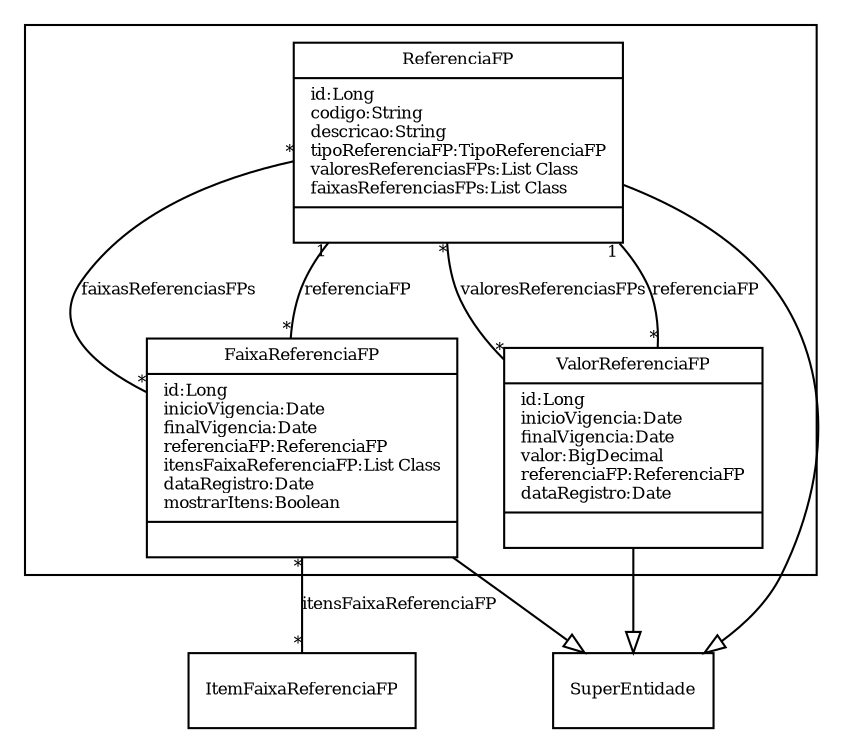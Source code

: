 digraph G{
fontname = "Times-Roman"
fontsize = 8

node [
        fontname = "Times-Roman"
        fontsize = 8
        shape = "record"
]

edge [
        fontname = "Times-Roman"
        fontsize = 8
]

subgraph clusterREFERENCIAS_FP
{
ReferenciaFP [label = "{ReferenciaFP|id:Long\lcodigo:String\ldescricao:String\ltipoReferenciaFP:TipoReferenciaFP\lvaloresReferenciasFPs:List Class\lfaixasReferenciasFPs:List Class\l|\l}"]
ValorReferenciaFP [label = "{ValorReferenciaFP|id:Long\linicioVigencia:Date\lfinalVigencia:Date\lvalor:BigDecimal\lreferenciaFP:ReferenciaFP\ldataRegistro:Date\l|\l}"]
FaixaReferenciaFP [label = "{FaixaReferenciaFP|id:Long\linicioVigencia:Date\lfinalVigencia:Date\lreferenciaFP:ReferenciaFP\litensFaixaReferenciaFP:List Class\ldataRegistro:Date\lmostrarItens:Boolean\l|\l}"]
}
edge [arrowhead = "none" headlabel = "*" taillabel = "*"] ReferenciaFP -> ValorReferenciaFP [label = "valoresReferenciasFPs"]
edge [arrowhead = "none" headlabel = "*" taillabel = "*"] ReferenciaFP -> FaixaReferenciaFP [label = "faixasReferenciasFPs"]
edge [ arrowhead = "empty" headlabel = "" taillabel = ""] ReferenciaFP -> SuperEntidade
edge [arrowhead = "none" headlabel = "1" taillabel = "*"] ValorReferenciaFP -> ReferenciaFP [label = "referenciaFP"]
edge [ arrowhead = "empty" headlabel = "" taillabel = ""] ValorReferenciaFP -> SuperEntidade
edge [arrowhead = "none" headlabel = "1" taillabel = "*"] FaixaReferenciaFP -> ReferenciaFP [label = "referenciaFP"]
edge [arrowhead = "none" headlabel = "*" taillabel = "*"] FaixaReferenciaFP -> ItemFaixaReferenciaFP [label = "itensFaixaReferenciaFP"]
edge [ arrowhead = "empty" headlabel = "" taillabel = ""] FaixaReferenciaFP -> SuperEntidade
}
